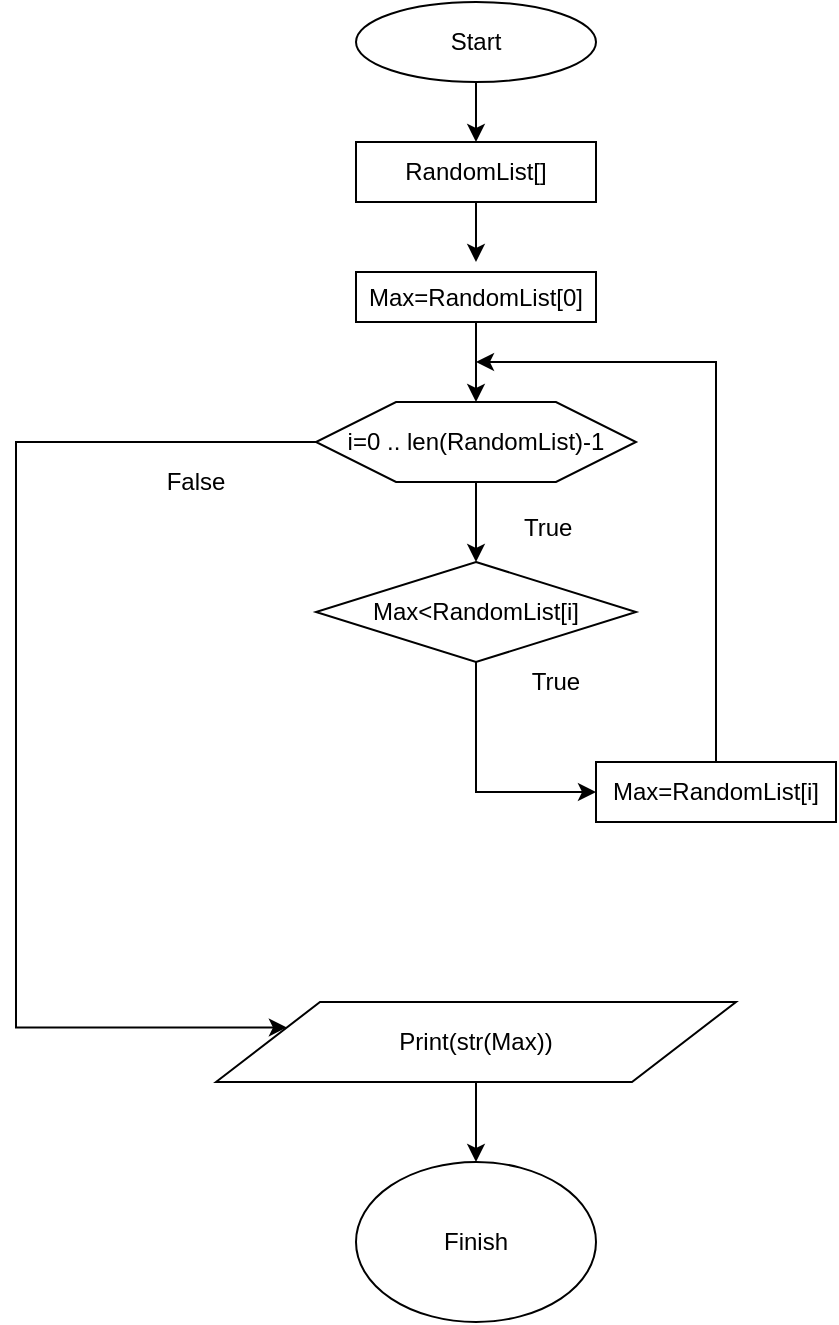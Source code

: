 <mxfile pages="1" version="11.2.8" type="google"><diagram id="6a731a19-8d31-9384-78a2-239565b7b9f0" name="Page-1"><mxGraphModel dx="1301" dy="761" grid="1" gridSize="10" guides="1" tooltips="1" connect="1" arrows="1" fold="1" page="1" pageScale="1" pageWidth="1169" pageHeight="827" background="#ffffff" math="0" shadow="0"><root><mxCell id="0"/><mxCell id="1" parent="0"/><mxCell id="sUxiXqc416DSJBT3KLka-1" value="Start" style="ellipse;whiteSpace=wrap;html=1;" parent="1" vertex="1"><mxGeometry x="380" y="40" width="120" height="40" as="geometry"/></mxCell><mxCell id="sUxiXqc416DSJBT3KLka-2" value="" style="endArrow=classic;html=1;exitX=0.5;exitY=1;exitDx=0;exitDy=0;entryX=0.5;entryY=0;entryDx=0;entryDy=0;" parent="1" source="sUxiXqc416DSJBT3KLka-1" target="sUxiXqc416DSJBT3KLka-4" edge="1"><mxGeometry width="50" height="50" relative="1" as="geometry"><mxPoint x="366" y="150" as="sourcePoint"/><mxPoint x="450" y="100" as="targetPoint"/></mxGeometry></mxCell><mxCell id="sUxiXqc416DSJBT3KLka-3" style="edgeStyle=orthogonalEdgeStyle;rounded=0;orthogonalLoop=1;jettySize=auto;html=1;exitX=0.5;exitY=1;exitDx=0;exitDy=0;" parent="1" source="sUxiXqc416DSJBT3KLka-4" edge="1"><mxGeometry relative="1" as="geometry"><mxPoint x="440" y="170" as="targetPoint"/></mxGeometry></mxCell><mxCell id="sUxiXqc416DSJBT3KLka-4" value="RandomList[]" style="rounded=0;whiteSpace=wrap;html=1;" parent="1" vertex="1"><mxGeometry x="380" y="110" width="120" height="30" as="geometry"/></mxCell><mxCell id="sUxiXqc416DSJBT3KLka-5" style="edgeStyle=orthogonalEdgeStyle;rounded=0;orthogonalLoop=1;jettySize=auto;html=1;entryX=0;entryY=0.25;entryDx=0;entryDy=0;" parent="1" source="sUxiXqc416DSJBT3KLka-6" target="sUxiXqc416DSJBT3KLka-16" edge="1"><mxGeometry relative="1" as="geometry"><mxPoint x="260" y="590" as="targetPoint"/><Array as="points"><mxPoint x="210" y="260"/><mxPoint x="210" y="553"/></Array></mxGeometry></mxCell><mxCell id="sUxiXqc416DSJBT3KLka-6" value="i=0 .. len(RandomList)-1" style="shape=hexagon;perimeter=hexagonPerimeter2;whiteSpace=wrap;html=1;" parent="1" vertex="1"><mxGeometry x="360" y="240" width="160" height="40" as="geometry"/></mxCell><mxCell id="sUxiXqc416DSJBT3KLka-7" style="edgeStyle=orthogonalEdgeStyle;rounded=0;orthogonalLoop=1;jettySize=auto;html=1;exitX=0.5;exitY=1;exitDx=0;exitDy=0;" parent="1" source="sUxiXqc416DSJBT3KLka-8" edge="1"><mxGeometry relative="1" as="geometry"><mxPoint x="440" y="240" as="targetPoint"/></mxGeometry></mxCell><mxCell id="sUxiXqc416DSJBT3KLka-8" value="Max=RandomList[0]" style="rounded=0;whiteSpace=wrap;html=1;" parent="1" vertex="1"><mxGeometry x="380" y="175" width="120" height="25" as="geometry"/></mxCell><mxCell id="sUxiXqc416DSJBT3KLka-9" style="edgeStyle=orthogonalEdgeStyle;rounded=0;orthogonalLoop=1;jettySize=auto;html=1;entryX=0;entryY=0.5;entryDx=0;entryDy=0;" parent="1" source="sUxiXqc416DSJBT3KLka-10" target="sUxiXqc416DSJBT3KLka-13" edge="1"><mxGeometry relative="1" as="geometry"/></mxCell><mxCell id="sUxiXqc416DSJBT3KLka-10" value="Max&amp;lt;RandomList[i]" style="rhombus;whiteSpace=wrap;html=1;" parent="1" vertex="1"><mxGeometry x="360" y="320" width="160" height="50" as="geometry"/></mxCell><mxCell id="sUxiXqc416DSJBT3KLka-11" value="" style="edgeStyle=orthogonalEdgeStyle;rounded=0;orthogonalLoop=1;jettySize=auto;html=1;" parent="1" source="sUxiXqc416DSJBT3KLka-6" target="sUxiXqc416DSJBT3KLka-10" edge="1"><mxGeometry relative="1" as="geometry"/></mxCell><mxCell id="sUxiXqc416DSJBT3KLka-12" style="edgeStyle=orthogonalEdgeStyle;rounded=0;orthogonalLoop=1;jettySize=auto;html=1;" parent="1" source="sUxiXqc416DSJBT3KLka-13" edge="1"><mxGeometry relative="1" as="geometry"><mxPoint x="440" y="220" as="targetPoint"/><Array as="points"><mxPoint x="560" y="220"/></Array></mxGeometry></mxCell><mxCell id="sUxiXqc416DSJBT3KLka-13" value="Max=RandomList[i]" style="rounded=0;whiteSpace=wrap;html=1;" parent="1" vertex="1"><mxGeometry x="500" y="420" width="120" height="30" as="geometry"/></mxCell><mxCell id="sUxiXqc416DSJBT3KLka-14" value="True" style="text;html=1;strokeColor=none;fillColor=none;align=center;verticalAlign=middle;whiteSpace=wrap;rounded=0;" parent="1" vertex="1"><mxGeometry x="460" y="370" width="40" height="20" as="geometry"/></mxCell><mxCell id="sUxiXqc416DSJBT3KLka-15" style="edgeStyle=orthogonalEdgeStyle;rounded=0;orthogonalLoop=1;jettySize=auto;html=1;" parent="1" source="sUxiXqc416DSJBT3KLka-16" target="sUxiXqc416DSJBT3KLka-17" edge="1"><mxGeometry relative="1" as="geometry"><mxPoint x="440" y="630" as="targetPoint"/></mxGeometry></mxCell><mxCell id="sUxiXqc416DSJBT3KLka-16" value="Print(str(Max))" style="shape=parallelogram;perimeter=parallelogramPerimeter;whiteSpace=wrap;html=1;" parent="1" vertex="1"><mxGeometry x="310" y="540" width="260" height="40" as="geometry"/></mxCell><mxCell id="sUxiXqc416DSJBT3KLka-17" value="Finish" style="ellipse;whiteSpace=wrap;html=1;" parent="1" vertex="1"><mxGeometry x="380" y="620" width="120" height="80" as="geometry"/></mxCell><mxCell id="sUxiXqc416DSJBT3KLka-18" value="False" style="text;html=1;strokeColor=none;fillColor=none;align=center;verticalAlign=middle;whiteSpace=wrap;rounded=0;" parent="1" vertex="1"><mxGeometry x="280" y="270" width="40" height="20" as="geometry"/></mxCell><mxCell id="sUxiXqc416DSJBT3KLka-19" value="True" style="text;html=1;resizable=0;points=[];autosize=1;align=left;verticalAlign=top;spacingTop=-4;" parent="1" vertex="1"><mxGeometry x="462" y="293" width="40" height="20" as="geometry"/></mxCell></root></mxGraphModel></diagram></mxfile>